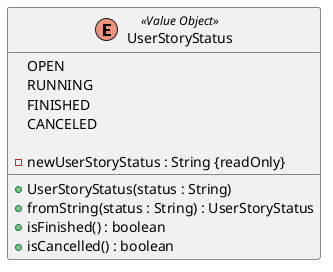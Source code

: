 @startuml
'https://plantuml.com/class-diagram


enum UserStoryStatus <<Value Object>>  {
    OPEN
    RUNNING
    FINISHED
    CANCELED

    - newUserStoryStatus : String {readOnly}
    + UserStoryStatus(status : String)
    + fromString(status : String) : UserStoryStatus
    + isFinished() : boolean
    + isCancelled() : boolean
}

@enduml
